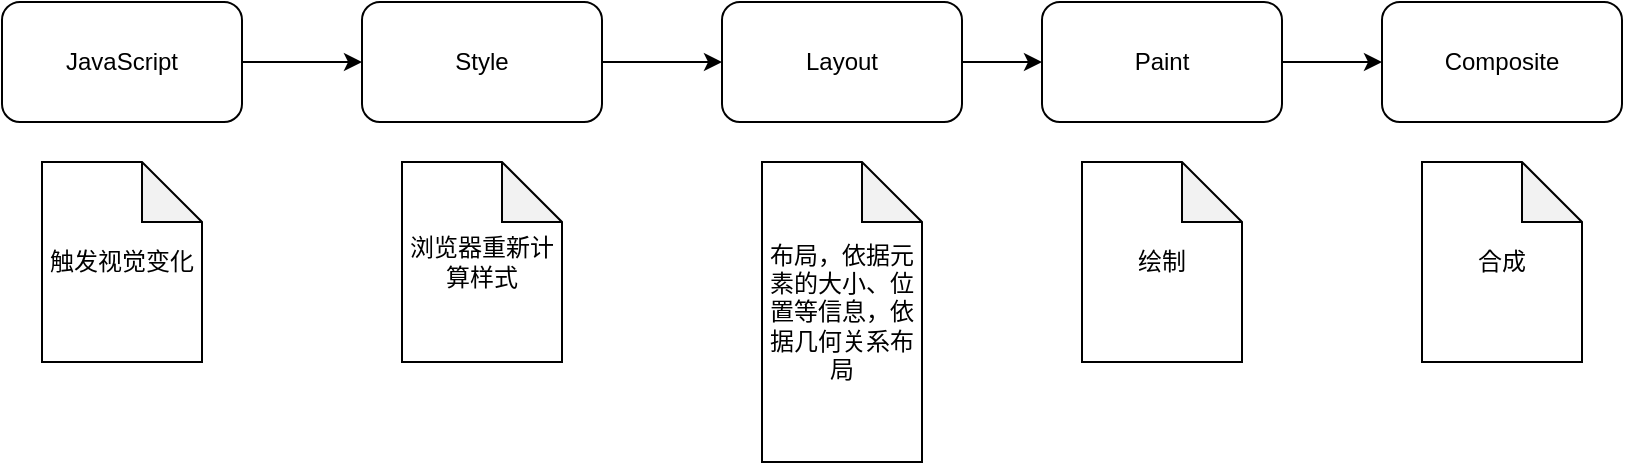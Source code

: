 <mxfile version="16.5.6" type="github"><diagram id="3KMaom5_gGWUIrhv5uiS" name="Page-1"><mxGraphModel dx="1038" dy="588" grid="1" gridSize="10" guides="1" tooltips="1" connect="1" arrows="1" fold="1" page="1" pageScale="1" pageWidth="827" pageHeight="1169" math="0" shadow="0"><root><mxCell id="0"/><mxCell id="1" parent="0"/><mxCell id="WDYS4WJEIdpNFd6YcwB5-8" value="JavaScript" style="rounded=1;whiteSpace=wrap;html=1;" vertex="1" parent="1"><mxGeometry x="10" y="200" width="120" height="60" as="geometry"/></mxCell><mxCell id="WDYS4WJEIdpNFd6YcwB5-9" value="Style" style="rounded=1;whiteSpace=wrap;html=1;" vertex="1" parent="1"><mxGeometry x="190" y="200" width="120" height="60" as="geometry"/></mxCell><mxCell id="WDYS4WJEIdpNFd6YcwB5-10" value="Layout" style="rounded=1;whiteSpace=wrap;html=1;" vertex="1" parent="1"><mxGeometry x="370" y="200" width="120" height="60" as="geometry"/></mxCell><mxCell id="WDYS4WJEIdpNFd6YcwB5-11" value="Paint" style="rounded=1;whiteSpace=wrap;html=1;" vertex="1" parent="1"><mxGeometry x="530" y="200" width="120" height="60" as="geometry"/></mxCell><mxCell id="WDYS4WJEIdpNFd6YcwB5-12" value="Composite" style="rounded=1;whiteSpace=wrap;html=1;" vertex="1" parent="1"><mxGeometry x="700" y="200" width="120" height="60" as="geometry"/></mxCell><mxCell id="WDYS4WJEIdpNFd6YcwB5-13" value="" style="endArrow=classic;html=1;rounded=0;exitX=1;exitY=0.5;exitDx=0;exitDy=0;entryX=0;entryY=0.5;entryDx=0;entryDy=0;" edge="1" parent="1" source="WDYS4WJEIdpNFd6YcwB5-8" target="WDYS4WJEIdpNFd6YcwB5-9"><mxGeometry width="50" height="50" relative="1" as="geometry"><mxPoint x="429" y="330" as="sourcePoint"/><mxPoint x="479" y="280" as="targetPoint"/></mxGeometry></mxCell><mxCell id="WDYS4WJEIdpNFd6YcwB5-14" value="" style="endArrow=classic;html=1;rounded=0;exitX=1;exitY=0.5;exitDx=0;exitDy=0;entryX=0;entryY=0.5;entryDx=0;entryDy=0;" edge="1" parent="1" source="WDYS4WJEIdpNFd6YcwB5-9" target="WDYS4WJEIdpNFd6YcwB5-10"><mxGeometry width="50" height="50" relative="1" as="geometry"><mxPoint x="179" y="240" as="sourcePoint"/><mxPoint x="209" y="240" as="targetPoint"/></mxGeometry></mxCell><mxCell id="WDYS4WJEIdpNFd6YcwB5-15" value="" style="endArrow=classic;html=1;rounded=0;exitX=1;exitY=0.5;exitDx=0;exitDy=0;entryX=0;entryY=0.5;entryDx=0;entryDy=0;" edge="1" parent="1" source="WDYS4WJEIdpNFd6YcwB5-10" target="WDYS4WJEIdpNFd6YcwB5-11"><mxGeometry width="50" height="50" relative="1" as="geometry"><mxPoint x="459" y="280" as="sourcePoint"/><mxPoint x="479" y="230" as="targetPoint"/></mxGeometry></mxCell><mxCell id="WDYS4WJEIdpNFd6YcwB5-16" value="" style="endArrow=classic;html=1;rounded=0;exitX=1;exitY=0.5;exitDx=0;exitDy=0;entryX=0;entryY=0.5;entryDx=0;entryDy=0;" edge="1" parent="1" source="WDYS4WJEIdpNFd6YcwB5-11" target="WDYS4WJEIdpNFd6YcwB5-12"><mxGeometry width="50" height="50" relative="1" as="geometry"><mxPoint x="469" y="240" as="sourcePoint"/><mxPoint x="489" y="240" as="targetPoint"/></mxGeometry></mxCell><mxCell id="WDYS4WJEIdpNFd6YcwB5-18" value="触发视觉变化" style="shape=note;whiteSpace=wrap;html=1;backgroundOutline=1;darkOpacity=0.05;" vertex="1" parent="1"><mxGeometry x="30" y="280" width="80" height="100" as="geometry"/></mxCell><mxCell id="WDYS4WJEIdpNFd6YcwB5-19" value="浏览器重新计算样式" style="shape=note;whiteSpace=wrap;html=1;backgroundOutline=1;darkOpacity=0.05;" vertex="1" parent="1"><mxGeometry x="210" y="280" width="80" height="100" as="geometry"/></mxCell><mxCell id="WDYS4WJEIdpNFd6YcwB5-20" value="布局，依据元素的大小、位置等信息，依据几何关系布局" style="shape=note;whiteSpace=wrap;html=1;backgroundOutline=1;darkOpacity=0.05;" vertex="1" parent="1"><mxGeometry x="390" y="280" width="80" height="150" as="geometry"/></mxCell><mxCell id="WDYS4WJEIdpNFd6YcwB5-21" value="绘制" style="shape=note;whiteSpace=wrap;html=1;backgroundOutline=1;darkOpacity=0.05;" vertex="1" parent="1"><mxGeometry x="550" y="280" width="80" height="100" as="geometry"/></mxCell><mxCell id="WDYS4WJEIdpNFd6YcwB5-22" value="合成" style="shape=note;whiteSpace=wrap;html=1;backgroundOutline=1;darkOpacity=0.05;" vertex="1" parent="1"><mxGeometry x="720" y="280" width="80" height="100" as="geometry"/></mxCell></root></mxGraphModel></diagram></mxfile>